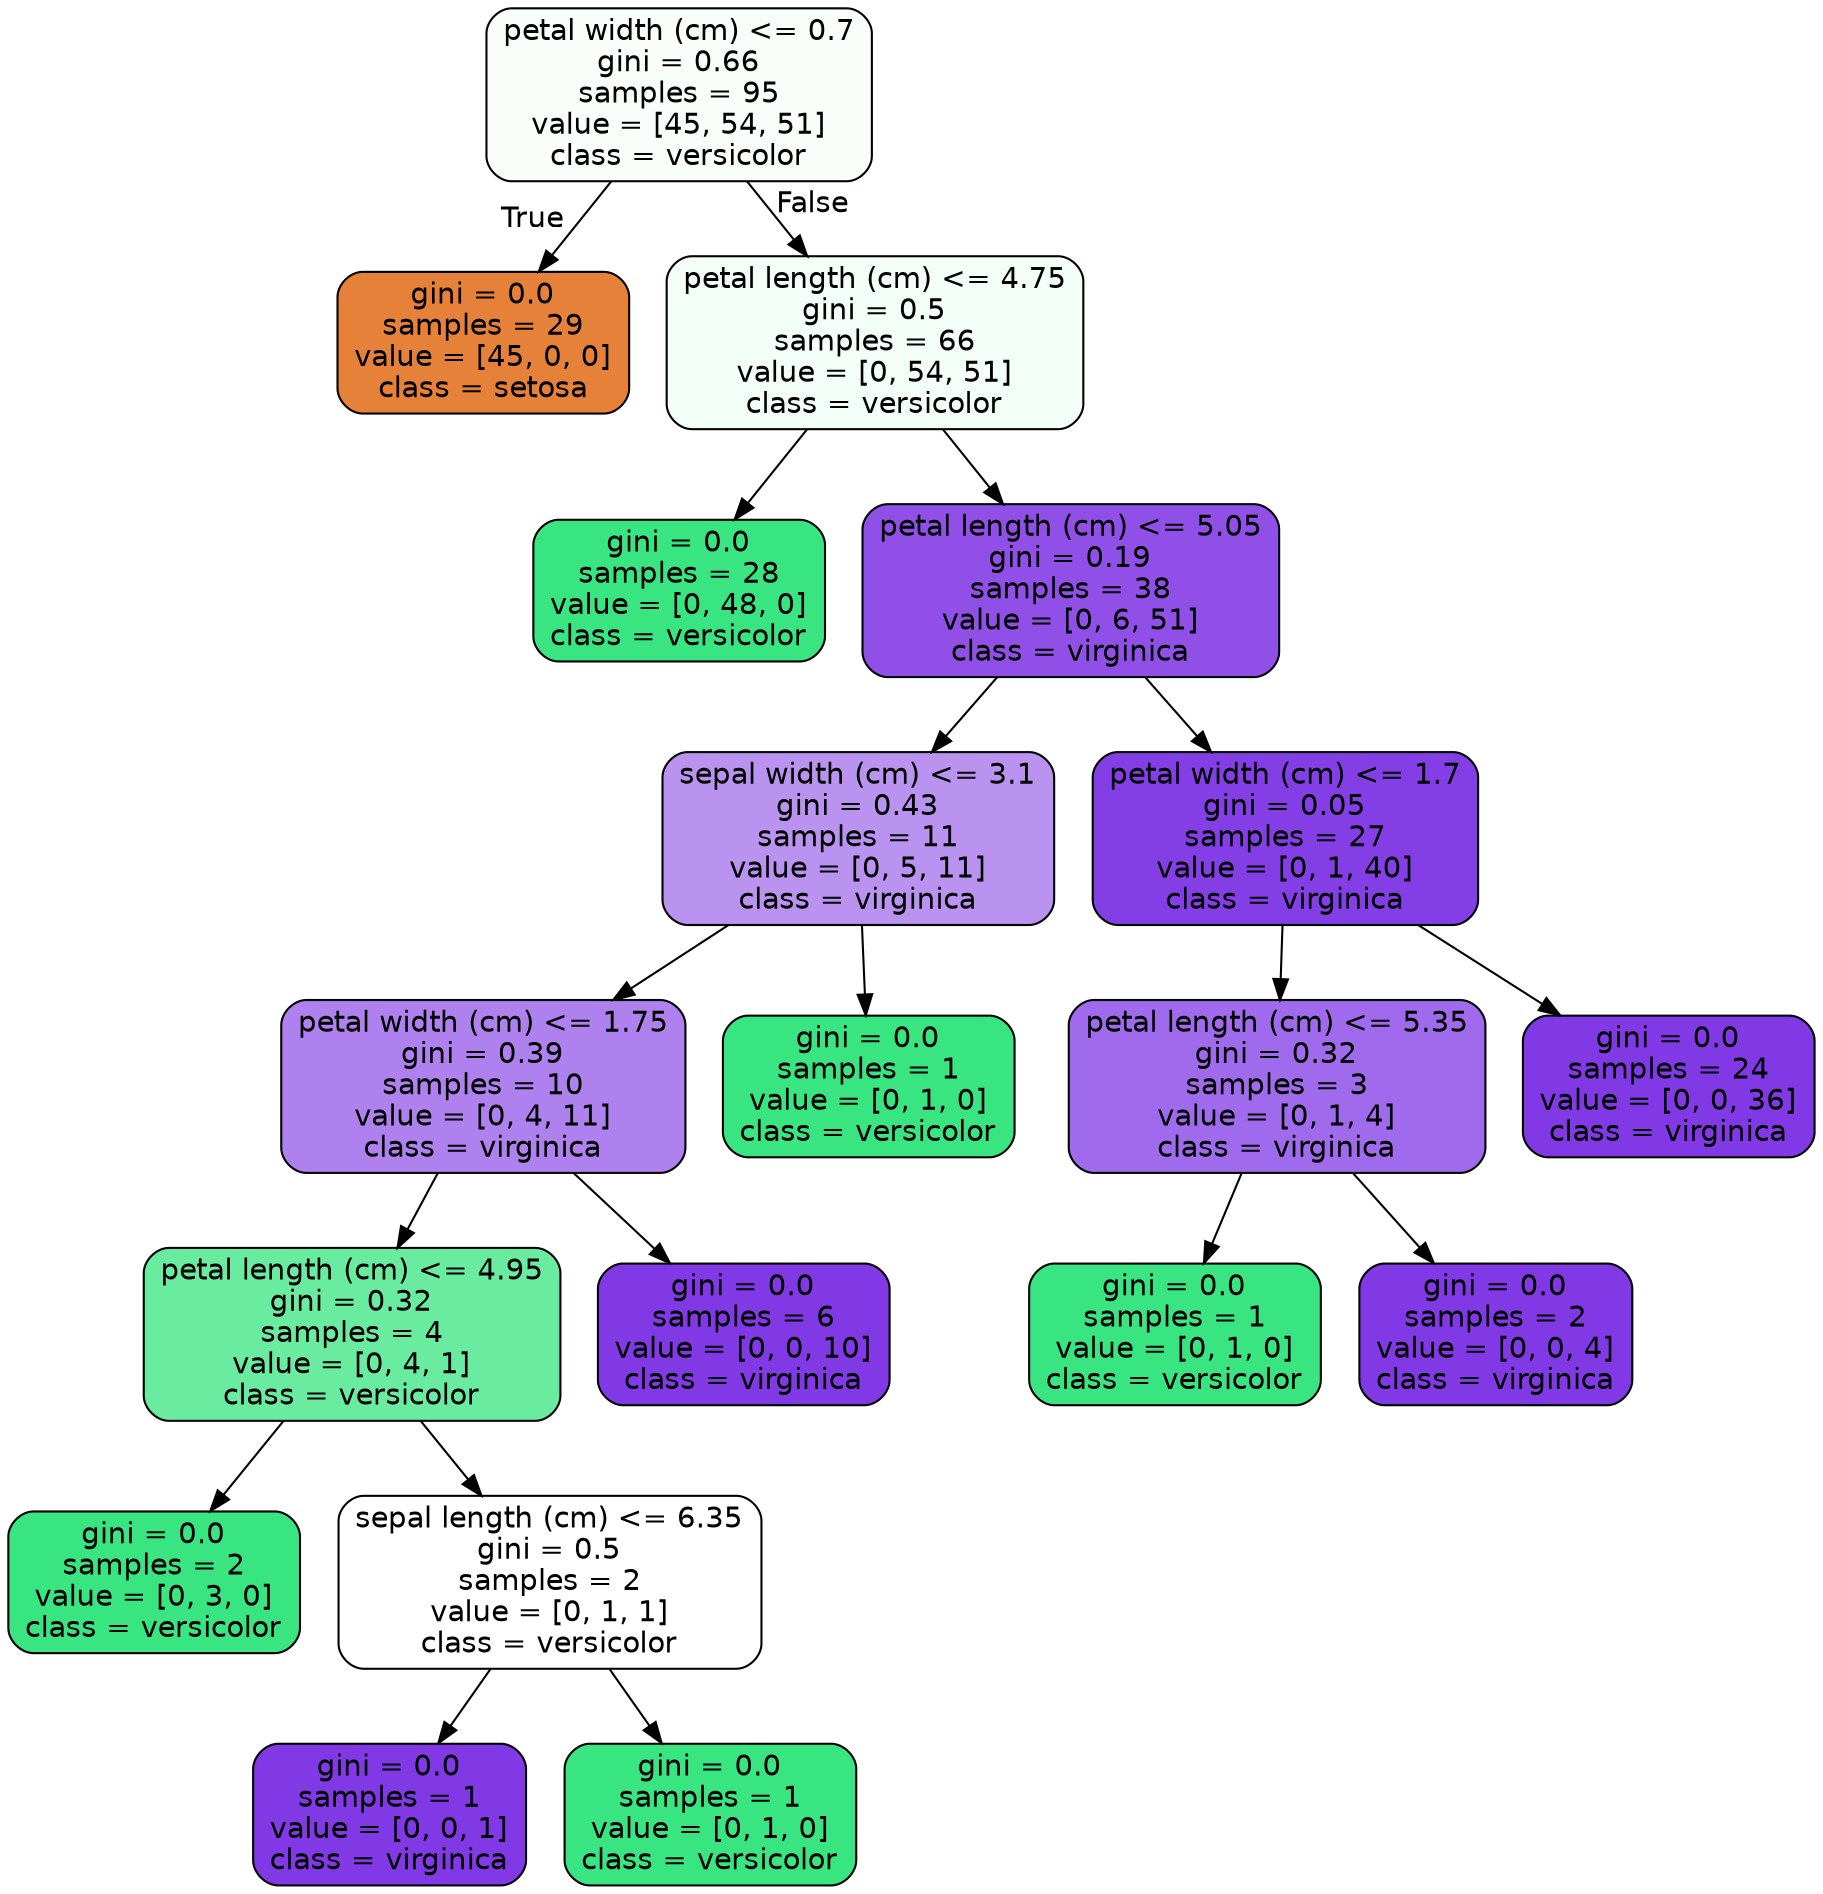 digraph Tree {
node [shape=box, style="filled, rounded", color="black", fontname=helvetica] ;
edge [fontname=helvetica] ;
0 [label="petal width (cm) <= 0.7\ngini = 0.66\nsamples = 95\nvalue = [45, 54, 51]\nclass = versicolor", fillcolor="#f9fefb"] ;
1 [label="gini = 0.0\nsamples = 29\nvalue = [45, 0, 0]\nclass = setosa", fillcolor="#e58139"] ;
0 -> 1 [labeldistance=2.5, labelangle=45, headlabel="True"] ;
2 [label="petal length (cm) <= 4.75\ngini = 0.5\nsamples = 66\nvalue = [0, 54, 51]\nclass = versicolor", fillcolor="#f4fef8"] ;
0 -> 2 [labeldistance=2.5, labelangle=-45, headlabel="False"] ;
3 [label="gini = 0.0\nsamples = 28\nvalue = [0, 48, 0]\nclass = versicolor", fillcolor="#39e581"] ;
2 -> 3 ;
4 [label="petal length (cm) <= 5.05\ngini = 0.19\nsamples = 38\nvalue = [0, 6, 51]\nclass = virginica", fillcolor="#9050e8"] ;
2 -> 4 ;
5 [label="sepal width (cm) <= 3.1\ngini = 0.43\nsamples = 11\nvalue = [0, 5, 11]\nclass = virginica", fillcolor="#ba93f1"] ;
4 -> 5 ;
6 [label="petal width (cm) <= 1.75\ngini = 0.39\nsamples = 10\nvalue = [0, 4, 11]\nclass = virginica", fillcolor="#af81ee"] ;
5 -> 6 ;
7 [label="petal length (cm) <= 4.95\ngini = 0.32\nsamples = 4\nvalue = [0, 4, 1]\nclass = versicolor", fillcolor="#6aeca0"] ;
6 -> 7 ;
8 [label="gini = 0.0\nsamples = 2\nvalue = [0, 3, 0]\nclass = versicolor", fillcolor="#39e581"] ;
7 -> 8 ;
9 [label="sepal length (cm) <= 6.35\ngini = 0.5\nsamples = 2\nvalue = [0, 1, 1]\nclass = versicolor", fillcolor="#ffffff"] ;
7 -> 9 ;
10 [label="gini = 0.0\nsamples = 1\nvalue = [0, 0, 1]\nclass = virginica", fillcolor="#8139e5"] ;
9 -> 10 ;
11 [label="gini = 0.0\nsamples = 1\nvalue = [0, 1, 0]\nclass = versicolor", fillcolor="#39e581"] ;
9 -> 11 ;
12 [label="gini = 0.0\nsamples = 6\nvalue = [0, 0, 10]\nclass = virginica", fillcolor="#8139e5"] ;
6 -> 12 ;
13 [label="gini = 0.0\nsamples = 1\nvalue = [0, 1, 0]\nclass = versicolor", fillcolor="#39e581"] ;
5 -> 13 ;
14 [label="petal width (cm) <= 1.7\ngini = 0.05\nsamples = 27\nvalue = [0, 1, 40]\nclass = virginica", fillcolor="#843ee6"] ;
4 -> 14 ;
15 [label="petal length (cm) <= 5.35\ngini = 0.32\nsamples = 3\nvalue = [0, 1, 4]\nclass = virginica", fillcolor="#a06aec"] ;
14 -> 15 ;
16 [label="gini = 0.0\nsamples = 1\nvalue = [0, 1, 0]\nclass = versicolor", fillcolor="#39e581"] ;
15 -> 16 ;
17 [label="gini = 0.0\nsamples = 2\nvalue = [0, 0, 4]\nclass = virginica", fillcolor="#8139e5"] ;
15 -> 17 ;
18 [label="gini = 0.0\nsamples = 24\nvalue = [0, 0, 36]\nclass = virginica", fillcolor="#8139e5"] ;
14 -> 18 ;
}